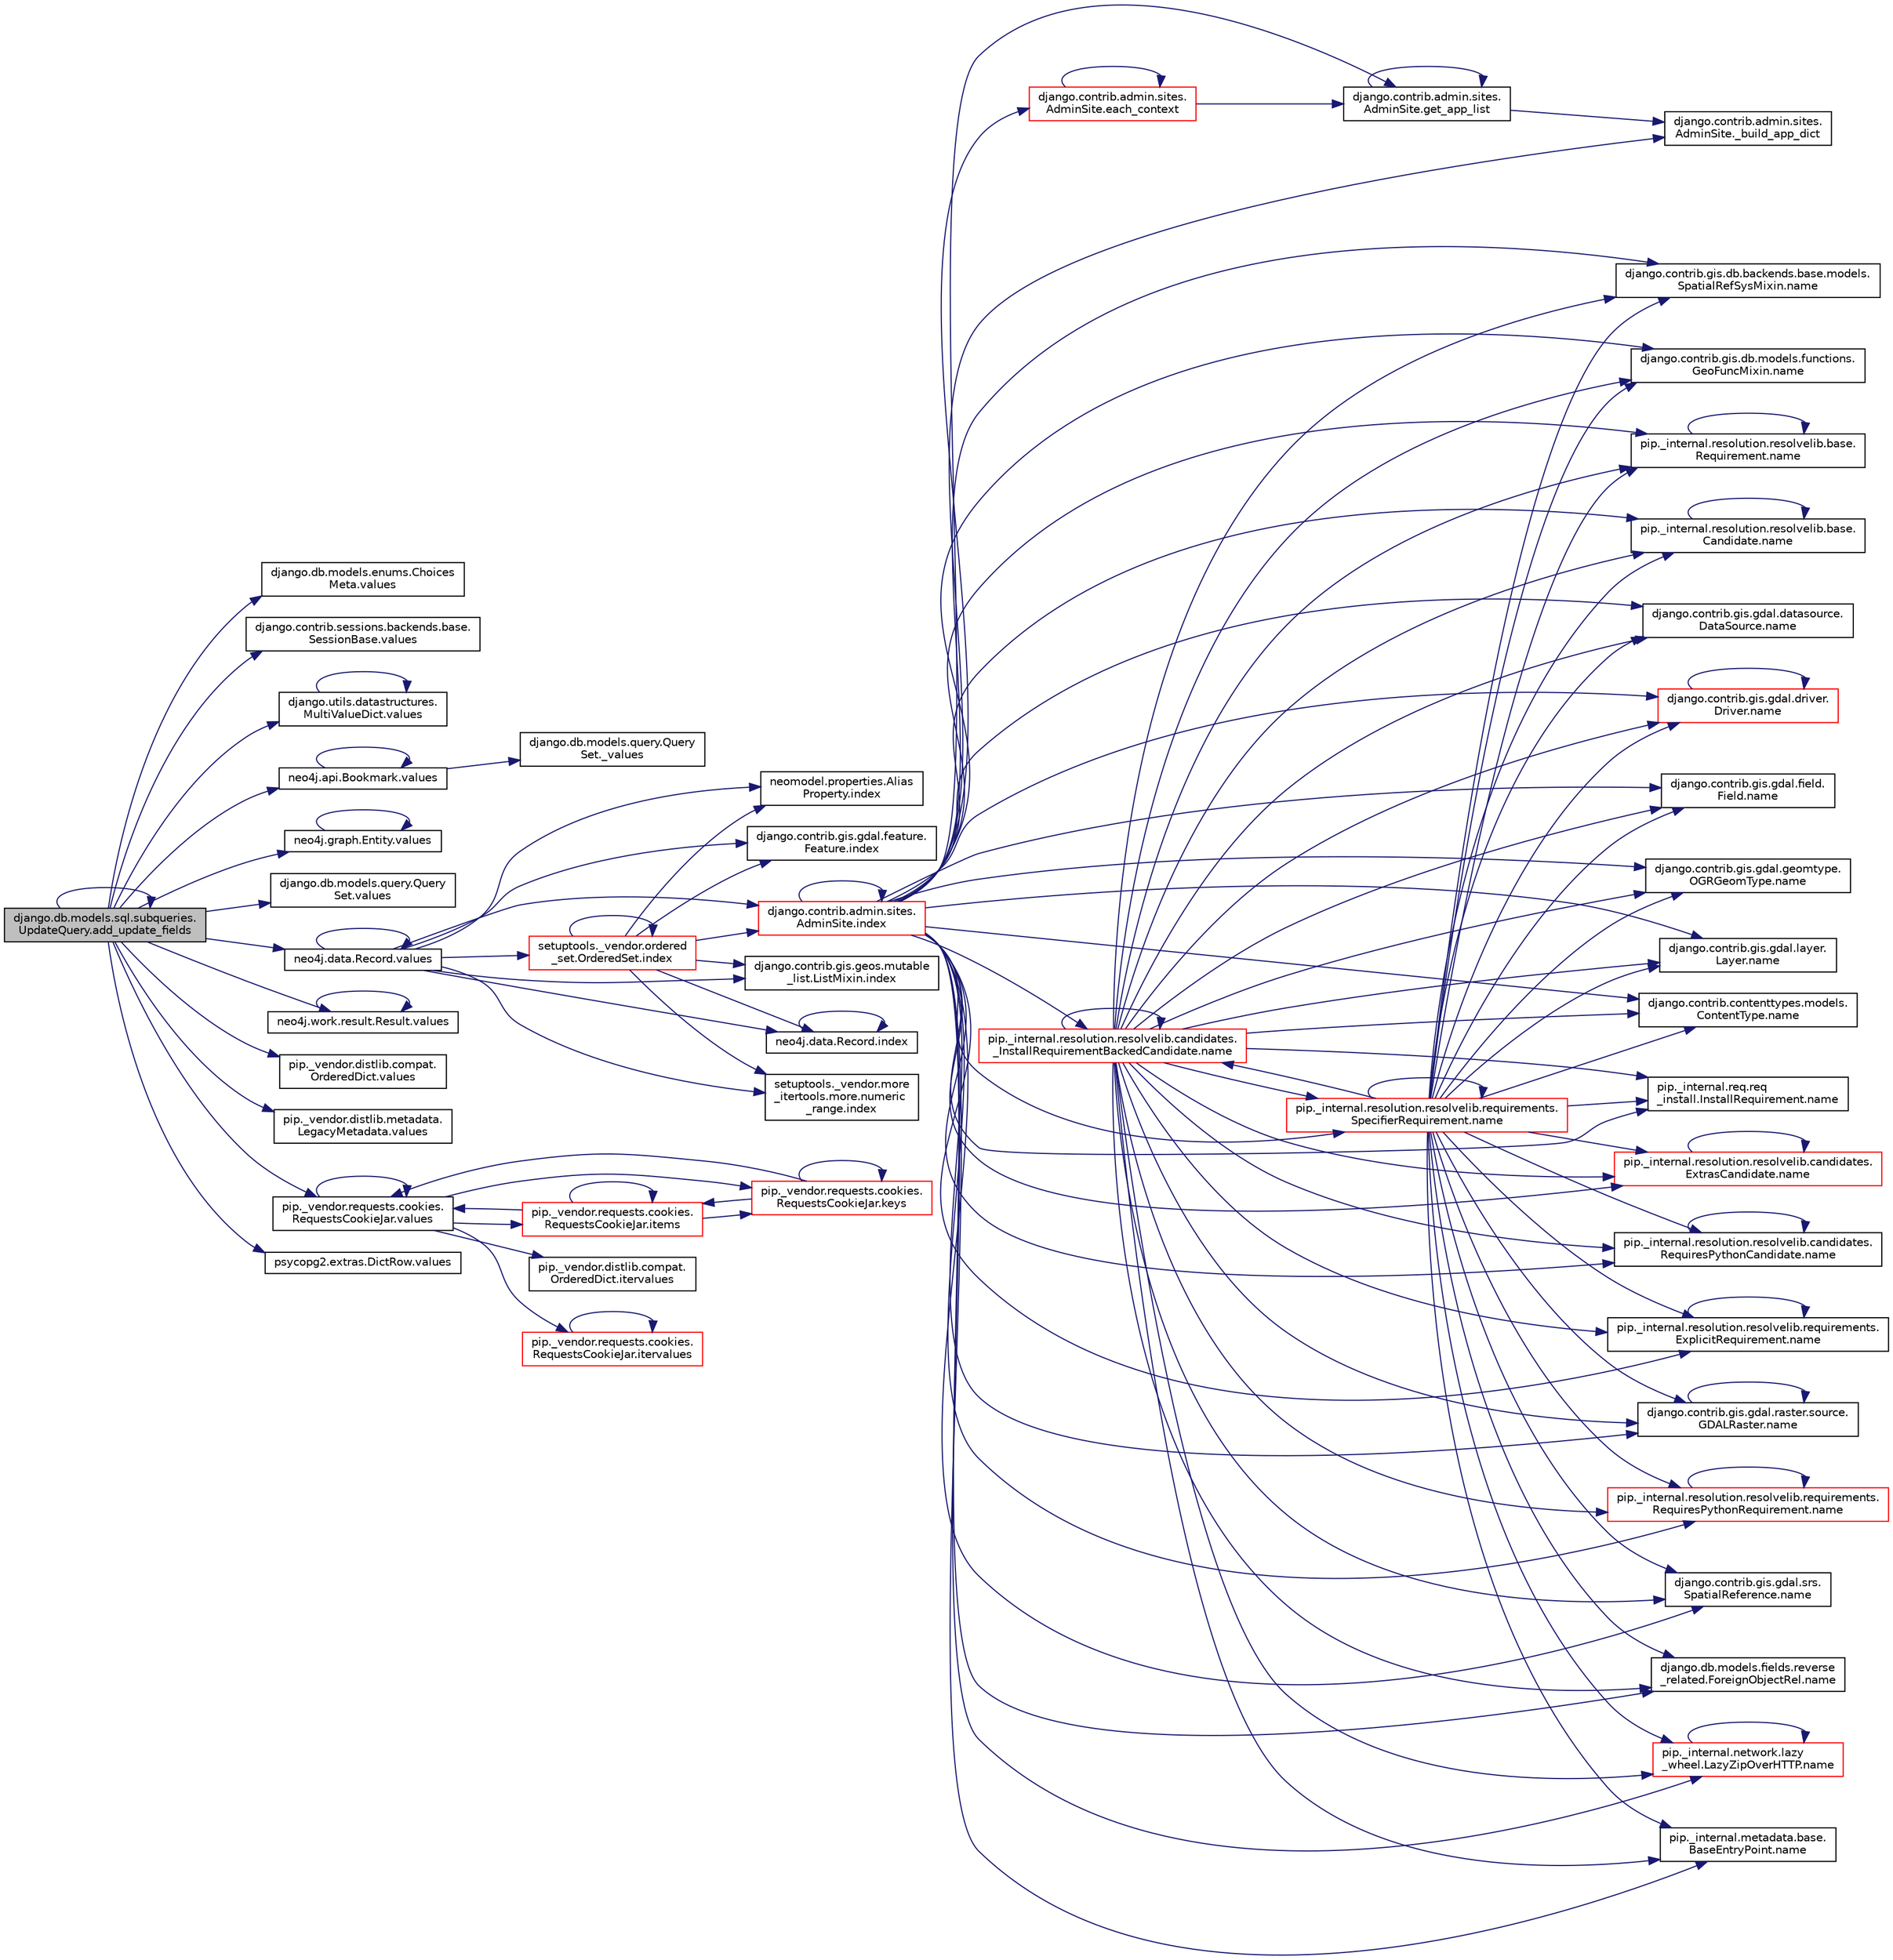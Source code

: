 digraph "django.db.models.sql.subqueries.UpdateQuery.add_update_fields"
{
 // LATEX_PDF_SIZE
  edge [fontname="Helvetica",fontsize="10",labelfontname="Helvetica",labelfontsize="10"];
  node [fontname="Helvetica",fontsize="10",shape=record];
  rankdir="LR";
  Node1 [label="django.db.models.sql.subqueries.\lUpdateQuery.add_update_fields",height=0.2,width=0.4,color="black", fillcolor="grey75", style="filled", fontcolor="black",tooltip=" "];
  Node1 -> Node1 [color="midnightblue",fontsize="10",style="solid",fontname="Helvetica"];
  Node1 -> Node2 [color="midnightblue",fontsize="10",style="solid",fontname="Helvetica"];
  Node2 [label="django.db.models.enums.Choices\lMeta.values",height=0.2,width=0.4,color="black", fillcolor="white", style="filled",URL="$d2/d1d/classdjango_1_1db_1_1models_1_1enums_1_1_choices_meta.html#ab7aed6a624d997464efdf21938979c86",tooltip=" "];
  Node1 -> Node3 [color="midnightblue",fontsize="10",style="solid",fontname="Helvetica"];
  Node3 [label="django.contrib.sessions.backends.base.\lSessionBase.values",height=0.2,width=0.4,color="black", fillcolor="white", style="filled",URL="$d1/d6e/classdjango_1_1contrib_1_1sessions_1_1backends_1_1base_1_1_session_base.html#abcb8db2bd8744032a15f6a86556b9c0b",tooltip=" "];
  Node1 -> Node4 [color="midnightblue",fontsize="10",style="solid",fontname="Helvetica"];
  Node4 [label="django.utils.datastructures.\lMultiValueDict.values",height=0.2,width=0.4,color="black", fillcolor="white", style="filled",URL="$d5/d02/classdjango_1_1utils_1_1datastructures_1_1_multi_value_dict.html#ab6224093a89d90d28d3175d54df57d07",tooltip=" "];
  Node4 -> Node4 [color="midnightblue",fontsize="10",style="solid",fontname="Helvetica"];
  Node1 -> Node5 [color="midnightblue",fontsize="10",style="solid",fontname="Helvetica"];
  Node5 [label="neo4j.api.Bookmark.values",height=0.2,width=0.4,color="black", fillcolor="white", style="filled",URL="$d2/dbc/classneo4j_1_1api_1_1_bookmark.html#a326f47d003d16f6c2ad7328c593a7ad6",tooltip=" "];
  Node5 -> Node6 [color="midnightblue",fontsize="10",style="solid",fontname="Helvetica"];
  Node6 [label="django.db.models.query.Query\lSet._values",height=0.2,width=0.4,color="black", fillcolor="white", style="filled",URL="$dd/d94/classdjango_1_1db_1_1models_1_1query_1_1_query_set.html#a449cdabcbe011bed2f140e930adc3250",tooltip=" "];
  Node5 -> Node5 [color="midnightblue",fontsize="10",style="solid",fontname="Helvetica"];
  Node1 -> Node7 [color="midnightblue",fontsize="10",style="solid",fontname="Helvetica"];
  Node7 [label="neo4j.graph.Entity.values",height=0.2,width=0.4,color="black", fillcolor="white", style="filled",URL="$da/de2/classneo4j_1_1graph_1_1_entity.html#aaae5252f93e14820a257c73514c3f1a0",tooltip=" "];
  Node7 -> Node7 [color="midnightblue",fontsize="10",style="solid",fontname="Helvetica"];
  Node1 -> Node8 [color="midnightblue",fontsize="10",style="solid",fontname="Helvetica"];
  Node8 [label="django.db.models.query.Query\lSet.values",height=0.2,width=0.4,color="black", fillcolor="white", style="filled",URL="$dd/d94/classdjango_1_1db_1_1models_1_1query_1_1_query_set.html#a19a91fa8da12d80454a450c1b1b425df",tooltip=" "];
  Node1 -> Node9 [color="midnightblue",fontsize="10",style="solid",fontname="Helvetica"];
  Node9 [label="neo4j.data.Record.values",height=0.2,width=0.4,color="black", fillcolor="white", style="filled",URL="$d8/da3/classneo4j_1_1data_1_1_record.html#ac65f0756e2ef88b65e802bc8f908d078",tooltip=" "];
  Node9 -> Node10 [color="midnightblue",fontsize="10",style="solid",fontname="Helvetica"];
  Node10 [label="neomodel.properties.Alias\lProperty.index",height=0.2,width=0.4,color="black", fillcolor="white", style="filled",URL="$d6/d9b/classneomodel_1_1properties_1_1_alias_property.html#ab7dea421e530a092fc9bb794999cee6a",tooltip=" "];
  Node9 -> Node11 [color="midnightblue",fontsize="10",style="solid",fontname="Helvetica"];
  Node11 [label="django.contrib.gis.gdal.feature.\lFeature.index",height=0.2,width=0.4,color="black", fillcolor="white", style="filled",URL="$db/d34/classdjango_1_1contrib_1_1gis_1_1gdal_1_1feature_1_1_feature.html#a128ae0b6147fb55a5c5bc777caa15d50",tooltip=" "];
  Node9 -> Node12 [color="midnightblue",fontsize="10",style="solid",fontname="Helvetica"];
  Node12 [label="django.contrib.admin.sites.\lAdminSite.index",height=0.2,width=0.4,color="red", fillcolor="white", style="filled",URL="$df/dba/classdjango_1_1contrib_1_1admin_1_1sites_1_1_admin_site.html#a114200436dcab5d292516d7454298630",tooltip=" "];
  Node12 -> Node13 [color="midnightblue",fontsize="10",style="solid",fontname="Helvetica"];
  Node13 [label="django.contrib.admin.sites.\lAdminSite._build_app_dict",height=0.2,width=0.4,color="black", fillcolor="white", style="filled",URL="$df/dba/classdjango_1_1contrib_1_1admin_1_1sites_1_1_admin_site.html#a88d6a17ea090acca719eef207e4a9049",tooltip=" "];
  Node12 -> Node14 [color="midnightblue",fontsize="10",style="solid",fontname="Helvetica"];
  Node14 [label="django.contrib.admin.sites.\lAdminSite.each_context",height=0.2,width=0.4,color="red", fillcolor="white", style="filled",URL="$df/dba/classdjango_1_1contrib_1_1admin_1_1sites_1_1_admin_site.html#a9827cf8301d5677e42aa917686ac0af8",tooltip=" "];
  Node14 -> Node14 [color="midnightblue",fontsize="10",style="solid",fontname="Helvetica"];
  Node14 -> Node15 [color="midnightblue",fontsize="10",style="solid",fontname="Helvetica"];
  Node15 [label="django.contrib.admin.sites.\lAdminSite.get_app_list",height=0.2,width=0.4,color="black", fillcolor="white", style="filled",URL="$df/dba/classdjango_1_1contrib_1_1admin_1_1sites_1_1_admin_site.html#aaa5c674a03b5aa9795ffc15af2c041c1",tooltip=" "];
  Node15 -> Node13 [color="midnightblue",fontsize="10",style="solid",fontname="Helvetica"];
  Node15 -> Node15 [color="midnightblue",fontsize="10",style="solid",fontname="Helvetica"];
  Node12 -> Node15 [color="midnightblue",fontsize="10",style="solid",fontname="Helvetica"];
  Node12 -> Node12 [color="midnightblue",fontsize="10",style="solid",fontname="Helvetica"];
  Node12 -> Node403 [color="midnightblue",fontsize="10",style="solid",fontname="Helvetica"];
  Node403 [label="django.contrib.contenttypes.models.\lContentType.name",height=0.2,width=0.4,color="black", fillcolor="white", style="filled",URL="$d6/d20/classdjango_1_1contrib_1_1contenttypes_1_1models_1_1_content_type.html#a1577e45d8940ca8ce7032df05c0920f1",tooltip=" "];
  Node12 -> Node404 [color="midnightblue",fontsize="10",style="solid",fontname="Helvetica"];
  Node404 [label="django.contrib.gis.db.backends.base.models.\lSpatialRefSysMixin.name",height=0.2,width=0.4,color="black", fillcolor="white", style="filled",URL="$d5/d73/classdjango_1_1contrib_1_1gis_1_1db_1_1backends_1_1base_1_1models_1_1_spatial_ref_sys_mixin.html#a502460564fa7a935d8bb5aea6cbce4b9",tooltip=" "];
  Node12 -> Node405 [color="midnightblue",fontsize="10",style="solid",fontname="Helvetica"];
  Node405 [label="django.contrib.gis.db.models.functions.\lGeoFuncMixin.name",height=0.2,width=0.4,color="black", fillcolor="white", style="filled",URL="$d4/d5c/classdjango_1_1contrib_1_1gis_1_1db_1_1models_1_1functions_1_1_geo_func_mixin.html#a9a6993ec9126211670ca7087359b8c6a",tooltip=" "];
  Node12 -> Node406 [color="midnightblue",fontsize="10",style="solid",fontname="Helvetica"];
  Node406 [label="django.contrib.gis.gdal.datasource.\lDataSource.name",height=0.2,width=0.4,color="black", fillcolor="white", style="filled",URL="$db/d7b/classdjango_1_1contrib_1_1gis_1_1gdal_1_1datasource_1_1_data_source.html#af2cbfd1f4ceeb82b6f7c29a705555d8e",tooltip=" "];
  Node12 -> Node407 [color="midnightblue",fontsize="10",style="solid",fontname="Helvetica"];
  Node407 [label="django.contrib.gis.gdal.driver.\lDriver.name",height=0.2,width=0.4,color="red", fillcolor="white", style="filled",URL="$d5/df2/classdjango_1_1contrib_1_1gis_1_1gdal_1_1driver_1_1_driver.html#ab25b5eea93459ca8e05dc329ef537f1b",tooltip=" "];
  Node407 -> Node407 [color="midnightblue",fontsize="10",style="solid",fontname="Helvetica"];
  Node12 -> Node408 [color="midnightblue",fontsize="10",style="solid",fontname="Helvetica"];
  Node408 [label="django.contrib.gis.gdal.field.\lField.name",height=0.2,width=0.4,color="black", fillcolor="white", style="filled",URL="$d8/d65/classdjango_1_1contrib_1_1gis_1_1gdal_1_1field_1_1_field.html#a52ccad95ad1a0fae1ef80beb9a6c838b",tooltip=" "];
  Node12 -> Node409 [color="midnightblue",fontsize="10",style="solid",fontname="Helvetica"];
  Node409 [label="django.contrib.gis.gdal.geomtype.\lOGRGeomType.name",height=0.2,width=0.4,color="black", fillcolor="white", style="filled",URL="$dc/d9c/classdjango_1_1contrib_1_1gis_1_1gdal_1_1geomtype_1_1_o_g_r_geom_type.html#a80a6f16d4e7014ca3adac92432f148b2",tooltip=" "];
  Node12 -> Node410 [color="midnightblue",fontsize="10",style="solid",fontname="Helvetica"];
  Node410 [label="django.contrib.gis.gdal.layer.\lLayer.name",height=0.2,width=0.4,color="black", fillcolor="white", style="filled",URL="$d9/d84/classdjango_1_1contrib_1_1gis_1_1gdal_1_1layer_1_1_layer.html#a64c4f09deeb5dd93a1f82a986e090581",tooltip=" "];
  Node12 -> Node411 [color="midnightblue",fontsize="10",style="solid",fontname="Helvetica"];
  Node411 [label="django.contrib.gis.gdal.raster.source.\lGDALRaster.name",height=0.2,width=0.4,color="black", fillcolor="white", style="filled",URL="$db/dff/classdjango_1_1contrib_1_1gis_1_1gdal_1_1raster_1_1source_1_1_g_d_a_l_raster.html#adc147e651b853c17a0d6abe3be9da7a9",tooltip=" "];
  Node411 -> Node411 [color="midnightblue",fontsize="10",style="solid",fontname="Helvetica"];
  Node12 -> Node412 [color="midnightblue",fontsize="10",style="solid",fontname="Helvetica"];
  Node412 [label="django.contrib.gis.gdal.srs.\lSpatialReference.name",height=0.2,width=0.4,color="black", fillcolor="white", style="filled",URL="$d7/dda/classdjango_1_1contrib_1_1gis_1_1gdal_1_1srs_1_1_spatial_reference.html#aba72b97da57e6f07b85d53ff618798e3",tooltip=" "];
  Node12 -> Node413 [color="midnightblue",fontsize="10",style="solid",fontname="Helvetica"];
  Node413 [label="django.db.models.fields.reverse\l_related.ForeignObjectRel.name",height=0.2,width=0.4,color="black", fillcolor="white", style="filled",URL="$d3/da4/classdjango_1_1db_1_1models_1_1fields_1_1reverse__related_1_1_foreign_object_rel.html#aacda3a6a71b37c6422fbc200f0b0225a",tooltip=" "];
  Node12 -> Node414 [color="midnightblue",fontsize="10",style="solid",fontname="Helvetica"];
  Node414 [label="pip._internal.metadata.base.\lBaseEntryPoint.name",height=0.2,width=0.4,color="black", fillcolor="white", style="filled",URL="$d1/d78/classpip_1_1__internal_1_1metadata_1_1base_1_1_base_entry_point.html#acd0c7299966258aeb0876da26520233d",tooltip=" "];
  Node12 -> Node415 [color="midnightblue",fontsize="10",style="solid",fontname="Helvetica"];
  Node415 [label="pip._internal.network.lazy\l_wheel.LazyZipOverHTTP.name",height=0.2,width=0.4,color="red", fillcolor="white", style="filled",URL="$df/d67/classpip_1_1__internal_1_1network_1_1lazy__wheel_1_1_lazy_zip_over_h_t_t_p.html#a59403bb703d375caa6c1dda7573257a1",tooltip=" "];
  Node415 -> Node415 [color="midnightblue",fontsize="10",style="solid",fontname="Helvetica"];
  Node12 -> Node416 [color="midnightblue",fontsize="10",style="solid",fontname="Helvetica"];
  Node416 [label="pip._internal.req.req\l_install.InstallRequirement.name",height=0.2,width=0.4,color="black", fillcolor="white", style="filled",URL="$d2/daa/classpip_1_1__internal_1_1req_1_1req__install_1_1_install_requirement.html#a6b019e16ae98576ae64c68e0f5824e34",tooltip=" "];
  Node12 -> Node417 [color="midnightblue",fontsize="10",style="solid",fontname="Helvetica"];
  Node417 [label="pip._internal.resolution.resolvelib.base.\lRequirement.name",height=0.2,width=0.4,color="black", fillcolor="white", style="filled",URL="$d7/d6d/classpip_1_1__internal_1_1resolution_1_1resolvelib_1_1base_1_1_requirement.html#a013752876d4b3521f3a087987b443d90",tooltip=" "];
  Node417 -> Node417 [color="midnightblue",fontsize="10",style="solid",fontname="Helvetica"];
  Node12 -> Node418 [color="midnightblue",fontsize="10",style="solid",fontname="Helvetica"];
  Node418 [label="pip._internal.resolution.resolvelib.base.\lCandidate.name",height=0.2,width=0.4,color="black", fillcolor="white", style="filled",URL="$db/d18/classpip_1_1__internal_1_1resolution_1_1resolvelib_1_1base_1_1_candidate.html#a7000e68e912182072a011f9df0c142ee",tooltip=" "];
  Node418 -> Node418 [color="midnightblue",fontsize="10",style="solid",fontname="Helvetica"];
  Node12 -> Node419 [color="midnightblue",fontsize="10",style="solid",fontname="Helvetica"];
  Node419 [label="pip._internal.resolution.resolvelib.candidates.\l_InstallRequirementBackedCandidate.name",height=0.2,width=0.4,color="red", fillcolor="white", style="filled",URL="$dc/d03/classpip_1_1__internal_1_1resolution_1_1resolvelib_1_1candidates_1_1___install_requirement_backed_candidate.html#a1538a825241b855a4abf51d6bf616cde",tooltip=" "];
  Node419 -> Node403 [color="midnightblue",fontsize="10",style="solid",fontname="Helvetica"];
  Node419 -> Node404 [color="midnightblue",fontsize="10",style="solid",fontname="Helvetica"];
  Node419 -> Node405 [color="midnightblue",fontsize="10",style="solid",fontname="Helvetica"];
  Node419 -> Node406 [color="midnightblue",fontsize="10",style="solid",fontname="Helvetica"];
  Node419 -> Node407 [color="midnightblue",fontsize="10",style="solid",fontname="Helvetica"];
  Node419 -> Node408 [color="midnightblue",fontsize="10",style="solid",fontname="Helvetica"];
  Node419 -> Node409 [color="midnightblue",fontsize="10",style="solid",fontname="Helvetica"];
  Node419 -> Node410 [color="midnightblue",fontsize="10",style="solid",fontname="Helvetica"];
  Node419 -> Node411 [color="midnightblue",fontsize="10",style="solid",fontname="Helvetica"];
  Node419 -> Node412 [color="midnightblue",fontsize="10",style="solid",fontname="Helvetica"];
  Node419 -> Node413 [color="midnightblue",fontsize="10",style="solid",fontname="Helvetica"];
  Node419 -> Node414 [color="midnightblue",fontsize="10",style="solid",fontname="Helvetica"];
  Node419 -> Node415 [color="midnightblue",fontsize="10",style="solid",fontname="Helvetica"];
  Node419 -> Node416 [color="midnightblue",fontsize="10",style="solid",fontname="Helvetica"];
  Node419 -> Node417 [color="midnightblue",fontsize="10",style="solid",fontname="Helvetica"];
  Node419 -> Node418 [color="midnightblue",fontsize="10",style="solid",fontname="Helvetica"];
  Node419 -> Node419 [color="midnightblue",fontsize="10",style="solid",fontname="Helvetica"];
  Node419 -> Node428 [color="midnightblue",fontsize="10",style="solid",fontname="Helvetica"];
  Node428 [label="pip._internal.resolution.resolvelib.candidates.\lExtrasCandidate.name",height=0.2,width=0.4,color="red", fillcolor="white", style="filled",URL="$d8/df7/classpip_1_1__internal_1_1resolution_1_1resolvelib_1_1candidates_1_1_extras_candidate.html#a6e13b1ab724cd7af8b22cadb37352b31",tooltip=" "];
  Node428 -> Node428 [color="midnightblue",fontsize="10",style="solid",fontname="Helvetica"];
  Node419 -> Node431 [color="midnightblue",fontsize="10",style="solid",fontname="Helvetica"];
  Node431 [label="pip._internal.resolution.resolvelib.candidates.\lRequiresPythonCandidate.name",height=0.2,width=0.4,color="black", fillcolor="white", style="filled",URL="$db/d0a/classpip_1_1__internal_1_1resolution_1_1resolvelib_1_1candidates_1_1_requires_python_candidate.html#aeff13058676b07d1b67feed53749d838",tooltip=" "];
  Node431 -> Node431 [color="midnightblue",fontsize="10",style="solid",fontname="Helvetica"];
  Node419 -> Node432 [color="midnightblue",fontsize="10",style="solid",fontname="Helvetica"];
  Node432 [label="pip._internal.resolution.resolvelib.requirements.\lExplicitRequirement.name",height=0.2,width=0.4,color="black", fillcolor="white", style="filled",URL="$d3/d28/classpip_1_1__internal_1_1resolution_1_1resolvelib_1_1requirements_1_1_explicit_requirement.html#a3e8f9b07c17be864b1a90cc2f5e87b35",tooltip=" "];
  Node432 -> Node432 [color="midnightblue",fontsize="10",style="solid",fontname="Helvetica"];
  Node419 -> Node433 [color="midnightblue",fontsize="10",style="solid",fontname="Helvetica"];
  Node433 [label="pip._internal.resolution.resolvelib.requirements.\lSpecifierRequirement.name",height=0.2,width=0.4,color="red", fillcolor="white", style="filled",URL="$d5/dce/classpip_1_1__internal_1_1resolution_1_1resolvelib_1_1requirements_1_1_specifier_requirement.html#af2ae64f787d166605910d13457564fd9",tooltip=" "];
  Node433 -> Node403 [color="midnightblue",fontsize="10",style="solid",fontname="Helvetica"];
  Node433 -> Node404 [color="midnightblue",fontsize="10",style="solid",fontname="Helvetica"];
  Node433 -> Node405 [color="midnightblue",fontsize="10",style="solid",fontname="Helvetica"];
  Node433 -> Node406 [color="midnightblue",fontsize="10",style="solid",fontname="Helvetica"];
  Node433 -> Node407 [color="midnightblue",fontsize="10",style="solid",fontname="Helvetica"];
  Node433 -> Node408 [color="midnightblue",fontsize="10",style="solid",fontname="Helvetica"];
  Node433 -> Node409 [color="midnightblue",fontsize="10",style="solid",fontname="Helvetica"];
  Node433 -> Node410 [color="midnightblue",fontsize="10",style="solid",fontname="Helvetica"];
  Node433 -> Node411 [color="midnightblue",fontsize="10",style="solid",fontname="Helvetica"];
  Node433 -> Node412 [color="midnightblue",fontsize="10",style="solid",fontname="Helvetica"];
  Node433 -> Node413 [color="midnightblue",fontsize="10",style="solid",fontname="Helvetica"];
  Node433 -> Node414 [color="midnightblue",fontsize="10",style="solid",fontname="Helvetica"];
  Node433 -> Node415 [color="midnightblue",fontsize="10",style="solid",fontname="Helvetica"];
  Node433 -> Node416 [color="midnightblue",fontsize="10",style="solid",fontname="Helvetica"];
  Node433 -> Node417 [color="midnightblue",fontsize="10",style="solid",fontname="Helvetica"];
  Node433 -> Node418 [color="midnightblue",fontsize="10",style="solid",fontname="Helvetica"];
  Node433 -> Node419 [color="midnightblue",fontsize="10",style="solid",fontname="Helvetica"];
  Node433 -> Node428 [color="midnightblue",fontsize="10",style="solid",fontname="Helvetica"];
  Node433 -> Node431 [color="midnightblue",fontsize="10",style="solid",fontname="Helvetica"];
  Node433 -> Node432 [color="midnightblue",fontsize="10",style="solid",fontname="Helvetica"];
  Node433 -> Node433 [color="midnightblue",fontsize="10",style="solid",fontname="Helvetica"];
  Node433 -> Node434 [color="midnightblue",fontsize="10",style="solid",fontname="Helvetica"];
  Node434 [label="pip._internal.resolution.resolvelib.requirements.\lRequiresPythonRequirement.name",height=0.2,width=0.4,color="red", fillcolor="white", style="filled",URL="$d1/de6/classpip_1_1__internal_1_1resolution_1_1resolvelib_1_1requirements_1_1_requires_python_requirement.html#ac555e717a97ebb38cb2ad735939cf8b8",tooltip=" "];
  Node434 -> Node434 [color="midnightblue",fontsize="10",style="solid",fontname="Helvetica"];
  Node419 -> Node434 [color="midnightblue",fontsize="10",style="solid",fontname="Helvetica"];
  Node12 -> Node428 [color="midnightblue",fontsize="10",style="solid",fontname="Helvetica"];
  Node12 -> Node431 [color="midnightblue",fontsize="10",style="solid",fontname="Helvetica"];
  Node12 -> Node432 [color="midnightblue",fontsize="10",style="solid",fontname="Helvetica"];
  Node12 -> Node433 [color="midnightblue",fontsize="10",style="solid",fontname="Helvetica"];
  Node12 -> Node434 [color="midnightblue",fontsize="10",style="solid",fontname="Helvetica"];
  Node9 -> Node484 [color="midnightblue",fontsize="10",style="solid",fontname="Helvetica"];
  Node484 [label="django.contrib.gis.geos.mutable\l_list.ListMixin.index",height=0.2,width=0.4,color="black", fillcolor="white", style="filled",URL="$d5/d0e/classdjango_1_1contrib_1_1gis_1_1geos_1_1mutable__list_1_1_list_mixin.html#a16f4b7c86157e81672a845a5b3789f2f",tooltip=" "];
  Node9 -> Node485 [color="midnightblue",fontsize="10",style="solid",fontname="Helvetica"];
  Node485 [label="neo4j.data.Record.index",height=0.2,width=0.4,color="black", fillcolor="white", style="filled",URL="$d8/da3/classneo4j_1_1data_1_1_record.html#aa340d7c2dc0ce8f84d5e69470775e708",tooltip=" "];
  Node485 -> Node485 [color="midnightblue",fontsize="10",style="solid",fontname="Helvetica"];
  Node9 -> Node486 [color="midnightblue",fontsize="10",style="solid",fontname="Helvetica"];
  Node486 [label="setuptools._vendor.ordered\l_set.OrderedSet.index",height=0.2,width=0.4,color="red", fillcolor="white", style="filled",URL="$d0/d40/classsetuptools_1_1__vendor_1_1ordered__set_1_1_ordered_set.html#a4c9cbb502c5f54f77e574032bf66f9d6",tooltip=" "];
  Node486 -> Node10 [color="midnightblue",fontsize="10",style="solid",fontname="Helvetica"];
  Node486 -> Node11 [color="midnightblue",fontsize="10",style="solid",fontname="Helvetica"];
  Node486 -> Node12 [color="midnightblue",fontsize="10",style="solid",fontname="Helvetica"];
  Node486 -> Node485 [color="midnightblue",fontsize="10",style="solid",fontname="Helvetica"];
  Node486 -> Node486 [color="midnightblue",fontsize="10",style="solid",fontname="Helvetica"];
  Node486 -> Node484 [color="midnightblue",fontsize="10",style="solid",fontname="Helvetica"];
  Node486 -> Node487 [color="midnightblue",fontsize="10",style="solid",fontname="Helvetica"];
  Node487 [label="setuptools._vendor.more\l_itertools.more.numeric\l_range.index",height=0.2,width=0.4,color="black", fillcolor="white", style="filled",URL="$d2/d44/classsetuptools_1_1__vendor_1_1more__itertools_1_1more_1_1numeric__range.html#a394db59afc76561009e55b38d2254d97",tooltip=" "];
  Node9 -> Node487 [color="midnightblue",fontsize="10",style="solid",fontname="Helvetica"];
  Node9 -> Node9 [color="midnightblue",fontsize="10",style="solid",fontname="Helvetica"];
  Node1 -> Node5527 [color="midnightblue",fontsize="10",style="solid",fontname="Helvetica"];
  Node5527 [label="neo4j.work.result.Result.values",height=0.2,width=0.4,color="black", fillcolor="white", style="filled",URL="$d6/d93/classneo4j_1_1work_1_1result_1_1_result.html#a651bcd87cd4c58f99fda1045b6d11d57",tooltip=" "];
  Node5527 -> Node5527 [color="midnightblue",fontsize="10",style="solid",fontname="Helvetica"];
  Node1 -> Node5528 [color="midnightblue",fontsize="10",style="solid",fontname="Helvetica"];
  Node5528 [label="pip._vendor.distlib.compat.\lOrderedDict.values",height=0.2,width=0.4,color="black", fillcolor="white", style="filled",URL="$d8/dae/classpip_1_1__vendor_1_1distlib_1_1compat_1_1_ordered_dict.html#ae885e700527a49116c9ba513931ee1e5",tooltip=" "];
  Node1 -> Node5529 [color="midnightblue",fontsize="10",style="solid",fontname="Helvetica"];
  Node5529 [label="pip._vendor.distlib.metadata.\lLegacyMetadata.values",height=0.2,width=0.4,color="black", fillcolor="white", style="filled",URL="$d3/dc5/classpip_1_1__vendor_1_1distlib_1_1metadata_1_1_legacy_metadata.html#a16fbb10c4986368f35f737299db137d2",tooltip=" "];
  Node1 -> Node497 [color="midnightblue",fontsize="10",style="solid",fontname="Helvetica"];
  Node497 [label="pip._vendor.requests.cookies.\lRequestsCookieJar.values",height=0.2,width=0.4,color="black", fillcolor="white", style="filled",URL="$d9/d08/classpip_1_1__vendor_1_1requests_1_1cookies_1_1_requests_cookie_jar.html#ab1664c19386b98ad1335989e85f40ce0",tooltip=" "];
  Node497 -> Node489 [color="midnightblue",fontsize="10",style="solid",fontname="Helvetica"];
  Node489 [label="pip._vendor.requests.cookies.\lRequestsCookieJar.items",height=0.2,width=0.4,color="red", fillcolor="white", style="filled",URL="$d9/d08/classpip_1_1__vendor_1_1requests_1_1cookies_1_1_requests_cookie_jar.html#a16943d14660f257b695673e38162c0f7",tooltip=" "];
  Node489 -> Node489 [color="midnightblue",fontsize="10",style="solid",fontname="Helvetica"];
  Node489 -> Node495 [color="midnightblue",fontsize="10",style="solid",fontname="Helvetica"];
  Node495 [label="pip._vendor.requests.cookies.\lRequestsCookieJar.keys",height=0.2,width=0.4,color="red", fillcolor="white", style="filled",URL="$d9/d08/classpip_1_1__vendor_1_1requests_1_1cookies_1_1_requests_cookie_jar.html#a356a2e63096d6709bc43973d389208d3",tooltip=" "];
  Node495 -> Node489 [color="midnightblue",fontsize="10",style="solid",fontname="Helvetica"];
  Node495 -> Node495 [color="midnightblue",fontsize="10",style="solid",fontname="Helvetica"];
  Node495 -> Node497 [color="midnightblue",fontsize="10",style="solid",fontname="Helvetica"];
  Node489 -> Node497 [color="midnightblue",fontsize="10",style="solid",fontname="Helvetica"];
  Node497 -> Node498 [color="midnightblue",fontsize="10",style="solid",fontname="Helvetica"];
  Node498 [label="pip._vendor.distlib.compat.\lOrderedDict.itervalues",height=0.2,width=0.4,color="black", fillcolor="white", style="filled",URL="$d8/dae/classpip_1_1__vendor_1_1distlib_1_1compat_1_1_ordered_dict.html#aad4371d22b46e3d2483fc544afd0aadf",tooltip=" "];
  Node497 -> Node493 [color="midnightblue",fontsize="10",style="solid",fontname="Helvetica"];
  Node493 [label="pip._vendor.requests.cookies.\lRequestsCookieJar.itervalues",height=0.2,width=0.4,color="red", fillcolor="white", style="filled",URL="$d9/d08/classpip_1_1__vendor_1_1requests_1_1cookies_1_1_requests_cookie_jar.html#a3ba97d46a1ab3f9106097d4e8f918779",tooltip=" "];
  Node493 -> Node493 [color="midnightblue",fontsize="10",style="solid",fontname="Helvetica"];
  Node497 -> Node495 [color="midnightblue",fontsize="10",style="solid",fontname="Helvetica"];
  Node497 -> Node497 [color="midnightblue",fontsize="10",style="solid",fontname="Helvetica"];
  Node1 -> Node5530 [color="midnightblue",fontsize="10",style="solid",fontname="Helvetica"];
  Node5530 [label="psycopg2.extras.DictRow.values",height=0.2,width=0.4,color="black", fillcolor="white", style="filled",URL="$dc/d7b/classpsycopg2_1_1extras_1_1_dict_row.html#a6527a575f88b96c159f5fc5f57f567ac",tooltip=" "];
}
